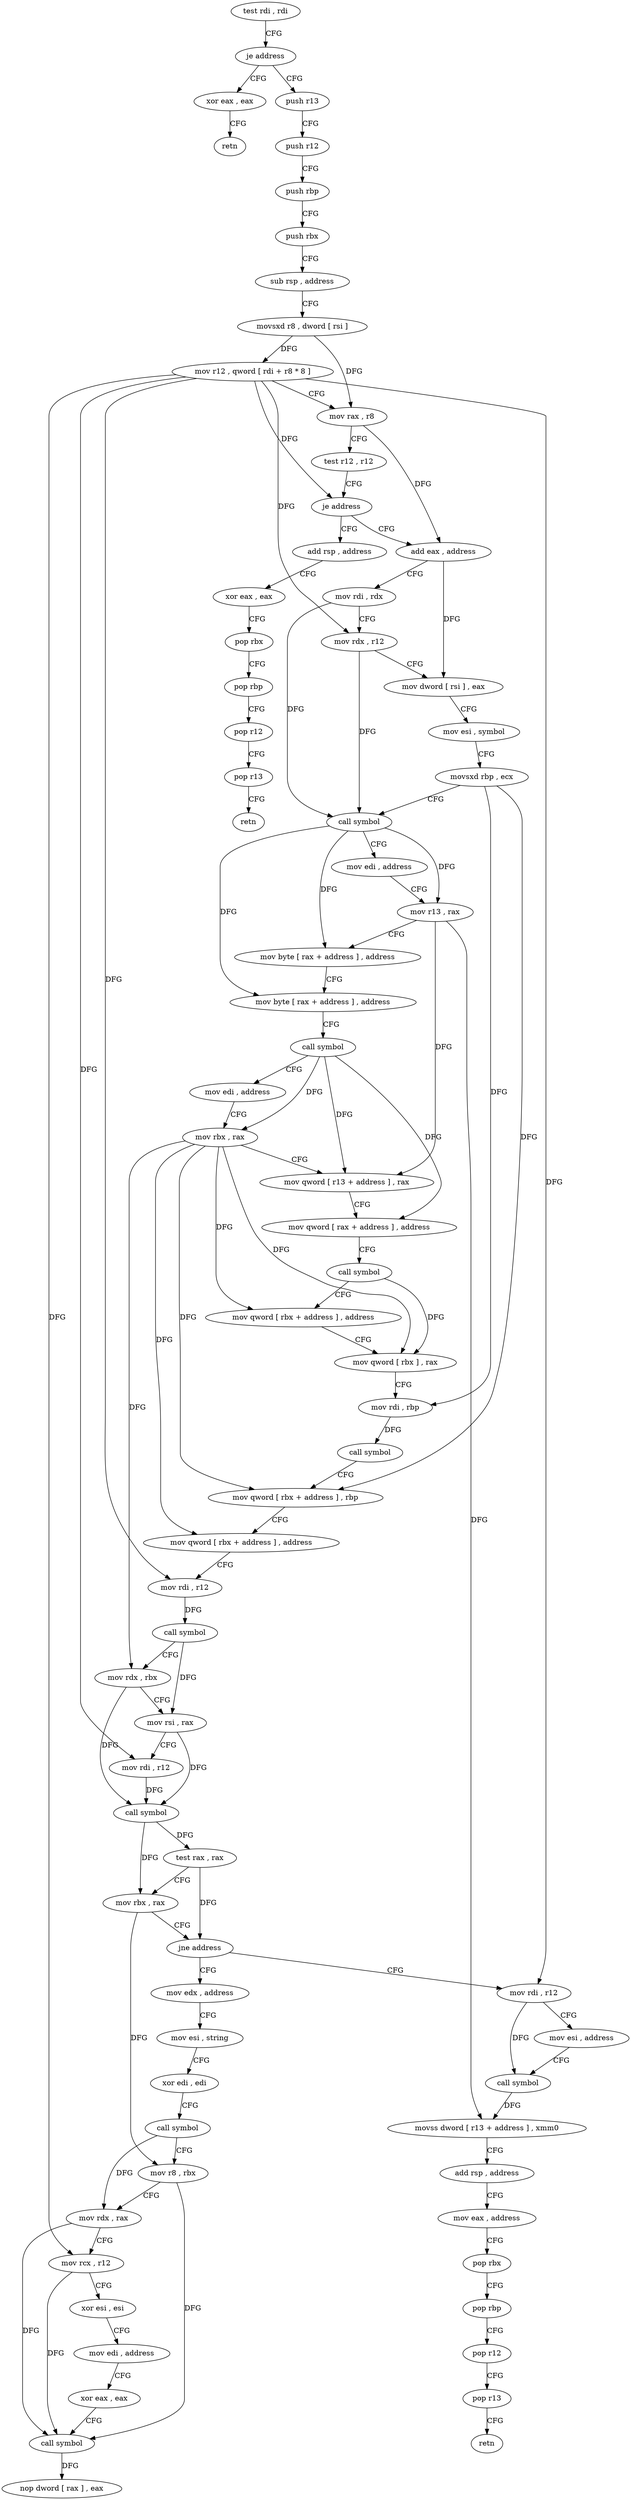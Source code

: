 digraph "func" {
"4253776" [label = "test rdi , rdi" ]
"4253779" [label = "je address" ]
"4253984" [label = "xor eax , eax" ]
"4253785" [label = "push r13" ]
"4253986" [label = "retn" ]
"4253787" [label = "push r12" ]
"4253789" [label = "push rbp" ]
"4253790" [label = "push rbx" ]
"4253791" [label = "sub rsp , address" ]
"4253795" [label = "movsxd r8 , dword [ rsi ]" ]
"4253798" [label = "mov r12 , qword [ rdi + r8 * 8 ]" ]
"4253802" [label = "mov rax , r8" ]
"4253805" [label = "test r12 , r12" ]
"4253808" [label = "je address" ]
"4253992" [label = "add rsp , address" ]
"4253814" [label = "add eax , address" ]
"4253996" [label = "xor eax , eax" ]
"4253998" [label = "pop rbx" ]
"4253999" [label = "pop rbp" ]
"4254000" [label = "pop r12" ]
"4254002" [label = "pop r13" ]
"4254004" [label = "retn" ]
"4253817" [label = "mov rdi , rdx" ]
"4253820" [label = "mov rdx , r12" ]
"4253823" [label = "mov dword [ rsi ] , eax" ]
"4253825" [label = "mov esi , symbol" ]
"4253830" [label = "movsxd rbp , ecx" ]
"4253833" [label = "call symbol" ]
"4253838" [label = "mov edi , address" ]
"4253843" [label = "mov r13 , rax" ]
"4253846" [label = "mov byte [ rax + address ] , address" ]
"4253850" [label = "mov byte [ rax + address ] , address" ]
"4253854" [label = "call symbol" ]
"4253859" [label = "mov edi , address" ]
"4253864" [label = "mov rbx , rax" ]
"4253867" [label = "mov qword [ r13 + address ] , rax" ]
"4253871" [label = "mov qword [ rax + address ] , address" ]
"4253879" [label = "call symbol" ]
"4253884" [label = "mov qword [ rbx + address ] , address" ]
"4253892" [label = "mov qword [ rbx ] , rax" ]
"4253895" [label = "mov rdi , rbp" ]
"4253898" [label = "call symbol" ]
"4253903" [label = "mov qword [ rbx + address ] , rbp" ]
"4253907" [label = "mov qword [ rbx + address ] , address" ]
"4253915" [label = "mov rdi , r12" ]
"4253918" [label = "call symbol" ]
"4253923" [label = "mov rdx , rbx" ]
"4253926" [label = "mov rsi , rax" ]
"4253929" [label = "mov rdi , r12" ]
"4253932" [label = "call symbol" ]
"4253937" [label = "test rax , rax" ]
"4253940" [label = "mov rbx , rax" ]
"4253943" [label = "jne address" ]
"4254005" [label = "mov edx , address" ]
"4253945" [label = "mov rdi , r12" ]
"4254010" [label = "mov esi , string" ]
"4254015" [label = "xor edi , edi" ]
"4254017" [label = "call symbol" ]
"4254022" [label = "mov r8 , rbx" ]
"4254025" [label = "mov rdx , rax" ]
"4254028" [label = "mov rcx , r12" ]
"4254031" [label = "xor esi , esi" ]
"4254033" [label = "mov edi , address" ]
"4254038" [label = "xor eax , eax" ]
"4254040" [label = "call symbol" ]
"4254045" [label = "nop dword [ rax ] , eax" ]
"4253948" [label = "mov esi , address" ]
"4253953" [label = "call symbol" ]
"4253958" [label = "movss dword [ r13 + address ] , xmm0" ]
"4253964" [label = "add rsp , address" ]
"4253968" [label = "mov eax , address" ]
"4253973" [label = "pop rbx" ]
"4253974" [label = "pop rbp" ]
"4253975" [label = "pop r12" ]
"4253977" [label = "pop r13" ]
"4253979" [label = "retn" ]
"4253776" -> "4253779" [ label = "CFG" ]
"4253779" -> "4253984" [ label = "CFG" ]
"4253779" -> "4253785" [ label = "CFG" ]
"4253984" -> "4253986" [ label = "CFG" ]
"4253785" -> "4253787" [ label = "CFG" ]
"4253787" -> "4253789" [ label = "CFG" ]
"4253789" -> "4253790" [ label = "CFG" ]
"4253790" -> "4253791" [ label = "CFG" ]
"4253791" -> "4253795" [ label = "CFG" ]
"4253795" -> "4253798" [ label = "DFG" ]
"4253795" -> "4253802" [ label = "DFG" ]
"4253798" -> "4253802" [ label = "CFG" ]
"4253798" -> "4253808" [ label = "DFG" ]
"4253798" -> "4253820" [ label = "DFG" ]
"4253798" -> "4253915" [ label = "DFG" ]
"4253798" -> "4253929" [ label = "DFG" ]
"4253798" -> "4254028" [ label = "DFG" ]
"4253798" -> "4253945" [ label = "DFG" ]
"4253802" -> "4253805" [ label = "CFG" ]
"4253802" -> "4253814" [ label = "DFG" ]
"4253805" -> "4253808" [ label = "CFG" ]
"4253808" -> "4253992" [ label = "CFG" ]
"4253808" -> "4253814" [ label = "CFG" ]
"4253992" -> "4253996" [ label = "CFG" ]
"4253814" -> "4253817" [ label = "CFG" ]
"4253814" -> "4253823" [ label = "DFG" ]
"4253996" -> "4253998" [ label = "CFG" ]
"4253998" -> "4253999" [ label = "CFG" ]
"4253999" -> "4254000" [ label = "CFG" ]
"4254000" -> "4254002" [ label = "CFG" ]
"4254002" -> "4254004" [ label = "CFG" ]
"4253817" -> "4253820" [ label = "CFG" ]
"4253817" -> "4253833" [ label = "DFG" ]
"4253820" -> "4253823" [ label = "CFG" ]
"4253820" -> "4253833" [ label = "DFG" ]
"4253823" -> "4253825" [ label = "CFG" ]
"4253825" -> "4253830" [ label = "CFG" ]
"4253830" -> "4253833" [ label = "CFG" ]
"4253830" -> "4253895" [ label = "DFG" ]
"4253830" -> "4253903" [ label = "DFG" ]
"4253833" -> "4253838" [ label = "CFG" ]
"4253833" -> "4253843" [ label = "DFG" ]
"4253833" -> "4253846" [ label = "DFG" ]
"4253833" -> "4253850" [ label = "DFG" ]
"4253838" -> "4253843" [ label = "CFG" ]
"4253843" -> "4253846" [ label = "CFG" ]
"4253843" -> "4253867" [ label = "DFG" ]
"4253843" -> "4253958" [ label = "DFG" ]
"4253846" -> "4253850" [ label = "CFG" ]
"4253850" -> "4253854" [ label = "CFG" ]
"4253854" -> "4253859" [ label = "CFG" ]
"4253854" -> "4253864" [ label = "DFG" ]
"4253854" -> "4253867" [ label = "DFG" ]
"4253854" -> "4253871" [ label = "DFG" ]
"4253859" -> "4253864" [ label = "CFG" ]
"4253864" -> "4253867" [ label = "CFG" ]
"4253864" -> "4253884" [ label = "DFG" ]
"4253864" -> "4253892" [ label = "DFG" ]
"4253864" -> "4253903" [ label = "DFG" ]
"4253864" -> "4253907" [ label = "DFG" ]
"4253864" -> "4253923" [ label = "DFG" ]
"4253867" -> "4253871" [ label = "CFG" ]
"4253871" -> "4253879" [ label = "CFG" ]
"4253879" -> "4253884" [ label = "CFG" ]
"4253879" -> "4253892" [ label = "DFG" ]
"4253884" -> "4253892" [ label = "CFG" ]
"4253892" -> "4253895" [ label = "CFG" ]
"4253895" -> "4253898" [ label = "DFG" ]
"4253898" -> "4253903" [ label = "CFG" ]
"4253903" -> "4253907" [ label = "CFG" ]
"4253907" -> "4253915" [ label = "CFG" ]
"4253915" -> "4253918" [ label = "DFG" ]
"4253918" -> "4253923" [ label = "CFG" ]
"4253918" -> "4253926" [ label = "DFG" ]
"4253923" -> "4253926" [ label = "CFG" ]
"4253923" -> "4253932" [ label = "DFG" ]
"4253926" -> "4253929" [ label = "CFG" ]
"4253926" -> "4253932" [ label = "DFG" ]
"4253929" -> "4253932" [ label = "DFG" ]
"4253932" -> "4253937" [ label = "DFG" ]
"4253932" -> "4253940" [ label = "DFG" ]
"4253937" -> "4253940" [ label = "CFG" ]
"4253937" -> "4253943" [ label = "DFG" ]
"4253940" -> "4253943" [ label = "CFG" ]
"4253940" -> "4254022" [ label = "DFG" ]
"4253943" -> "4254005" [ label = "CFG" ]
"4253943" -> "4253945" [ label = "CFG" ]
"4254005" -> "4254010" [ label = "CFG" ]
"4253945" -> "4253948" [ label = "CFG" ]
"4253945" -> "4253953" [ label = "DFG" ]
"4254010" -> "4254015" [ label = "CFG" ]
"4254015" -> "4254017" [ label = "CFG" ]
"4254017" -> "4254022" [ label = "CFG" ]
"4254017" -> "4254025" [ label = "DFG" ]
"4254022" -> "4254025" [ label = "CFG" ]
"4254022" -> "4254040" [ label = "DFG" ]
"4254025" -> "4254028" [ label = "CFG" ]
"4254025" -> "4254040" [ label = "DFG" ]
"4254028" -> "4254031" [ label = "CFG" ]
"4254028" -> "4254040" [ label = "DFG" ]
"4254031" -> "4254033" [ label = "CFG" ]
"4254033" -> "4254038" [ label = "CFG" ]
"4254038" -> "4254040" [ label = "CFG" ]
"4254040" -> "4254045" [ label = "DFG" ]
"4253948" -> "4253953" [ label = "CFG" ]
"4253953" -> "4253958" [ label = "DFG" ]
"4253958" -> "4253964" [ label = "CFG" ]
"4253964" -> "4253968" [ label = "CFG" ]
"4253968" -> "4253973" [ label = "CFG" ]
"4253973" -> "4253974" [ label = "CFG" ]
"4253974" -> "4253975" [ label = "CFG" ]
"4253975" -> "4253977" [ label = "CFG" ]
"4253977" -> "4253979" [ label = "CFG" ]
}
